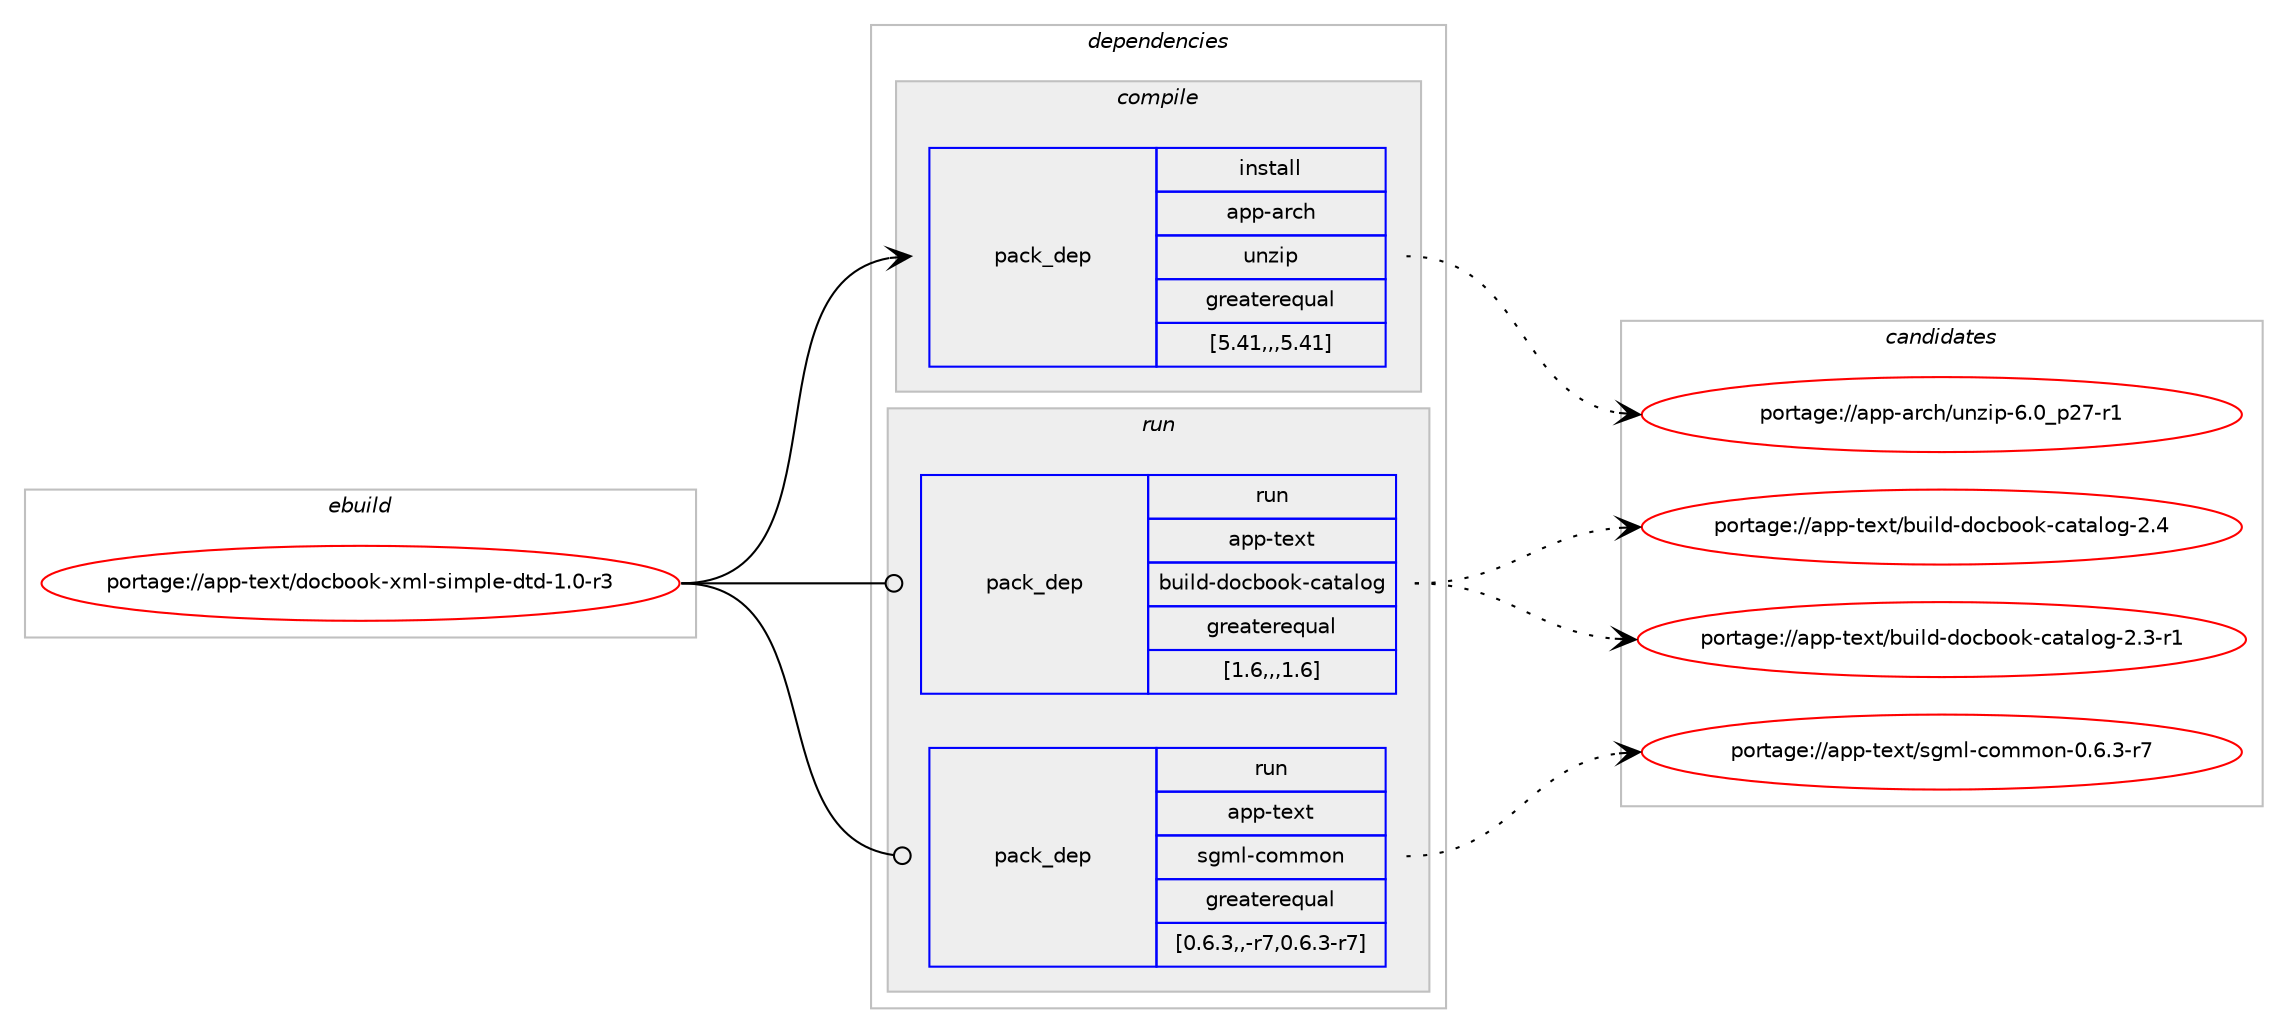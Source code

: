 digraph prolog {

# *************
# Graph options
# *************

newrank=true;
concentrate=true;
compound=true;
graph [rankdir=LR,fontname=Helvetica,fontsize=10,ranksep=1.5];#, ranksep=2.5, nodesep=0.2];
edge  [arrowhead=vee];
node  [fontname=Helvetica,fontsize=10];

# **********
# The ebuild
# **********

subgraph cluster_leftcol {
color=gray;
label=<<i>ebuild</i>>;
id [label="portage://app-text/docbook-xml-simple-dtd-1.0-r3", color=red, width=4, href="../app-text/docbook-xml-simple-dtd-1.0-r3.svg"];
}

# ****************
# The dependencies
# ****************

subgraph cluster_midcol {
color=gray;
label=<<i>dependencies</i>>;
subgraph cluster_compile {
fillcolor="#eeeeee";
style=filled;
label=<<i>compile</i>>;
subgraph pack39493 {
dependency55019 [label=<<TABLE BORDER="0" CELLBORDER="1" CELLSPACING="0" CELLPADDING="4" WIDTH="220"><TR><TD ROWSPAN="6" CELLPADDING="30">pack_dep</TD></TR><TR><TD WIDTH="110">install</TD></TR><TR><TD>app-arch</TD></TR><TR><TD>unzip</TD></TR><TR><TD>greaterequal</TD></TR><TR><TD>[5.41,,,5.41]</TD></TR></TABLE>>, shape=none, color=blue];
}
id:e -> dependency55019:w [weight=20,style="solid",arrowhead="vee"];
}
subgraph cluster_compileandrun {
fillcolor="#eeeeee";
style=filled;
label=<<i>compile and run</i>>;
}
subgraph cluster_run {
fillcolor="#eeeeee";
style=filled;
label=<<i>run</i>>;
subgraph pack39494 {
dependency55020 [label=<<TABLE BORDER="0" CELLBORDER="1" CELLSPACING="0" CELLPADDING="4" WIDTH="220"><TR><TD ROWSPAN="6" CELLPADDING="30">pack_dep</TD></TR><TR><TD WIDTH="110">run</TD></TR><TR><TD>app-text</TD></TR><TR><TD>build-docbook-catalog</TD></TR><TR><TD>greaterequal</TD></TR><TR><TD>[1.6,,,1.6]</TD></TR></TABLE>>, shape=none, color=blue];
}
id:e -> dependency55020:w [weight=20,style="solid",arrowhead="odot"];
subgraph pack39495 {
dependency55021 [label=<<TABLE BORDER="0" CELLBORDER="1" CELLSPACING="0" CELLPADDING="4" WIDTH="220"><TR><TD ROWSPAN="6" CELLPADDING="30">pack_dep</TD></TR><TR><TD WIDTH="110">run</TD></TR><TR><TD>app-text</TD></TR><TR><TD>sgml-common</TD></TR><TR><TD>greaterequal</TD></TR><TR><TD>[0.6.3,,-r7,0.6.3-r7]</TD></TR></TABLE>>, shape=none, color=blue];
}
id:e -> dependency55021:w [weight=20,style="solid",arrowhead="odot"];
}
}

# **************
# The candidates
# **************

subgraph cluster_choices {
rank=same;
color=gray;
label=<<i>candidates</i>>;

subgraph choice39493 {
color=black;
nodesep=1;
choice9711211245971149910447117110122105112455446489511250554511449 [label="portage://app-arch/unzip-6.0_p27-r1", color=red, width=4,href="../app-arch/unzip-6.0_p27-r1.svg"];
dependency55019:e -> choice9711211245971149910447117110122105112455446489511250554511449:w [style=dotted,weight="100"];
}
subgraph choice39494 {
color=black;
nodesep=1;
choice971121124511610112011647981171051081004510011199981111111074599971169710811110345504652 [label="portage://app-text/build-docbook-catalog-2.4", color=red, width=4,href="../app-text/build-docbook-catalog-2.4.svg"];
choice9711211245116101120116479811710510810045100111999811111110745999711697108111103455046514511449 [label="portage://app-text/build-docbook-catalog-2.3-r1", color=red, width=4,href="../app-text/build-docbook-catalog-2.3-r1.svg"];
dependency55020:e -> choice971121124511610112011647981171051081004510011199981111111074599971169710811110345504652:w [style=dotted,weight="100"];
dependency55020:e -> choice9711211245116101120116479811710510810045100111999811111110745999711697108111103455046514511449:w [style=dotted,weight="100"];
}
subgraph choice39495 {
color=black;
nodesep=1;
choice97112112451161011201164711510310910845991111091091111104548465446514511455 [label="portage://app-text/sgml-common-0.6.3-r7", color=red, width=4,href="../app-text/sgml-common-0.6.3-r7.svg"];
dependency55021:e -> choice97112112451161011201164711510310910845991111091091111104548465446514511455:w [style=dotted,weight="100"];
}
}

}
